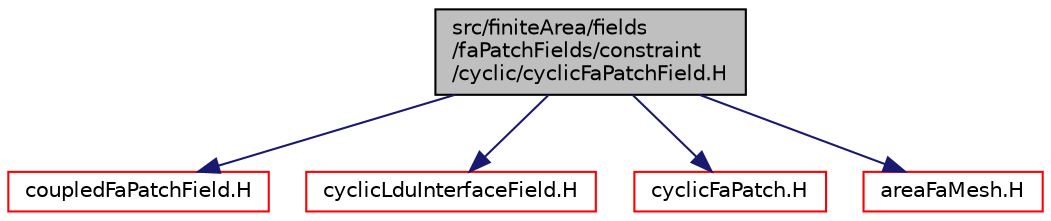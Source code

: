 digraph "src/finiteArea/fields/faPatchFields/constraint/cyclic/cyclicFaPatchField.H"
{
  bgcolor="transparent";
  edge [fontname="Helvetica",fontsize="10",labelfontname="Helvetica",labelfontsize="10"];
  node [fontname="Helvetica",fontsize="10",shape=record];
  Node1 [label="src/finiteArea/fields\l/faPatchFields/constraint\l/cyclic/cyclicFaPatchField.H",height=0.2,width=0.4,color="black", fillcolor="grey75", style="filled" fontcolor="black"];
  Node1 -> Node2 [color="midnightblue",fontsize="10",style="solid",fontname="Helvetica"];
  Node2 [label="coupledFaPatchField.H",height=0.2,width=0.4,color="red",URL="$coupledFaPatchField_8H.html"];
  Node1 -> Node3 [color="midnightblue",fontsize="10",style="solid",fontname="Helvetica"];
  Node3 [label="cyclicLduInterfaceField.H",height=0.2,width=0.4,color="red",URL="$cyclicLduInterfaceField_8H.html"];
  Node1 -> Node4 [color="midnightblue",fontsize="10",style="solid",fontname="Helvetica"];
  Node4 [label="cyclicFaPatch.H",height=0.2,width=0.4,color="red",URL="$cyclicFaPatch_8H.html"];
  Node1 -> Node5 [color="midnightblue",fontsize="10",style="solid",fontname="Helvetica"];
  Node5 [label="areaFaMesh.H",height=0.2,width=0.4,color="red",URL="$areaFaMesh_8H.html"];
}
